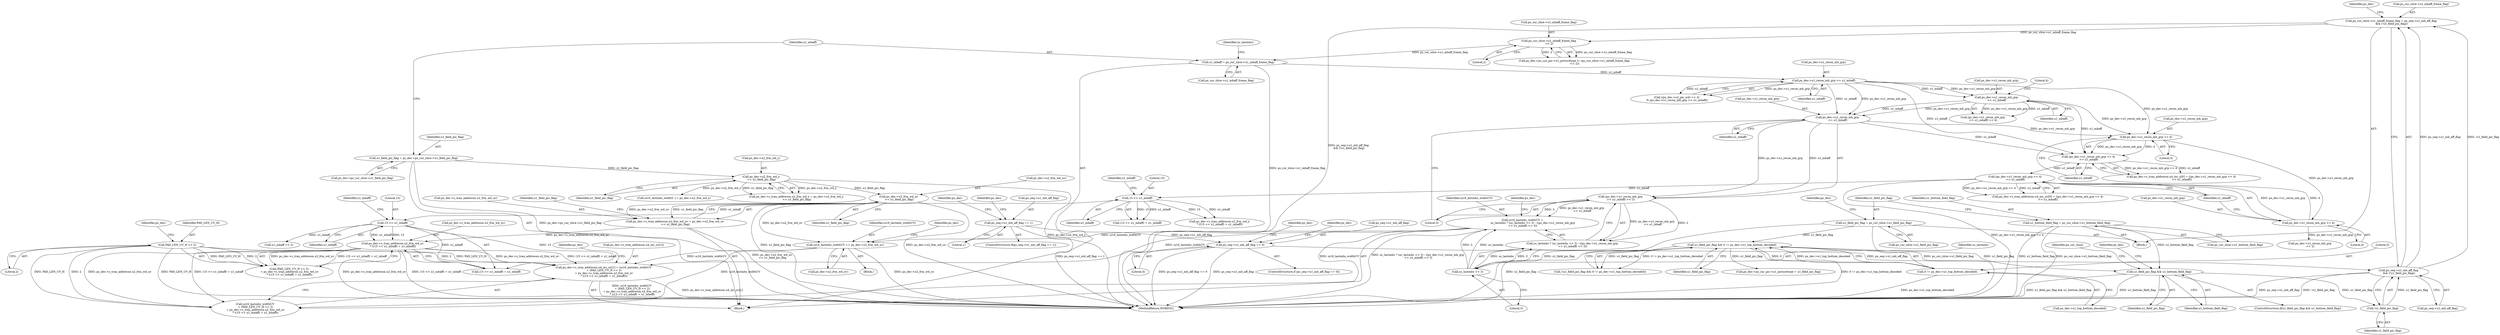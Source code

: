 digraph "0_Android_0b23c81c3dd9ec38f7e6806a3955fed1925541a0_3@integer" {
"1001919" [label="(Call,ps_dec->s_tran_addrecon.u4_inc_uv[1] = (ui16_lastmbs_widthUV\n + (PAD_LEN_UV_H << 2)\n + ps_dec->s_tran_addrecon.u2_frm_wd_uv\n * ((15 << u1_mbaff) + u1_mbaff)))"];
"1001859" [label="(Call,ui16_lastmbs_widthUV += ps_dec->u2_frm_wd_uv)"];
"1001846" [label="(Call,ps_dec->u2_frm_wd_uv\n << u1_field_pic_flag)"];
"1001835" [label="(Call,ps_dec->u2_frm_wd_y\n << u1_field_pic_flag)"];
"1001739" [label="(Call,u1_field_pic_flag = ps_dec->ps_cur_slice->u1_field_pic_flag)"];
"1001782" [label="(Call,ui16_lastmbs_widthUV =\n                        uc_lastmbs ? (uc_lastmbs << 3) : ((ps_dec->u1_recon_mb_grp\n >> u1_mbaff) << 3))"];
"1001786" [label="(Call,uc_lastmbs << 3)"];
"1001789" [label="(Call,(ps_dec->u1_recon_mb_grp\n >> u1_mbaff) << 3)"];
"1001790" [label="(Call,ps_dec->u1_recon_mb_grp\n >> u1_mbaff)"];
"1001761" [label="(Call,ps_dec->u1_recon_mb_grp >> u1_mbaff)"];
"1001747" [label="(Call,u1_mbaff = ps_cur_slice->u1_mbaff_frame_flag)"];
"1001364" [label="(Call,ps_cur_slice->u1_mbaff_frame_flag\n << 2)"];
"1001348" [label="(Call,ps_cur_slice->u1_mbaff_frame_flag = ps_seq->u1_mb_aff_flag\n && (!u1_field_pic_flag))"];
"1001352" [label="(Call,ps_seq->u1_mb_aff_flag\n && (!u1_field_pic_flag))"];
"1000312" [label="(Call,ps_seq->u1_mb_aff_flag == 0)"];
"1000284" [label="(Call,ps_seq->u1_mb_aff_flag == 1)"];
"1001356" [label="(Call,!u1_field_pic_flag)"];
"1001245" [label="(Call,u1_field_pic_flag && u1_bottom_field_flag)"];
"1000814" [label="(Call,u1_field_pic_flag && 0 != ps_dec->u1_top_bottom_decoded)"];
"1000181" [label="(Call,u1_field_pic_flag = ps_cur_slice->u1_field_pic_flag)"];
"1000816" [label="(Call,0 != ps_dec->u1_top_bottom_decoded)"];
"1000175" [label="(Call,u1_bottom_field_flag = ps_cur_slice->u1_bottom_field_flag)"];
"1001775" [label="(Call,ps_dec->u1_recon_mb_grp\n >> u1_mbaff)"];
"1001930" [label="(Call,PAD_LEN_UV_H << 2)"];
"1001933" [label="(Call,ps_dec->s_tran_addrecon.u2_frm_wd_uv\n * ((15 << u1_mbaff) + u1_mbaff))"];
"1001840" [label="(Call,ps_dec->s_tran_addrecon.u2_frm_wd_uv = ps_dec->u2_frm_wd_uv\n << u1_field_pic_flag)"];
"1001940" [label="(Call,15 << u1_mbaff)"];
"1001915" [label="(Call,15 << u1_mbaff)"];
"1001887" [label="(Call,(ps_dec->u1_recon_mb_grp << 4)\n >> u1_mbaff)"];
"1001888" [label="(Call,ps_dec->u1_recon_mb_grp << 4)"];
"1001873" [label="(Call,ps_dec->u1_recon_mb_grp << 4)"];
"1001872" [label="(Call,(ps_dec->u1_recon_mb_grp << 4)\n >> u1_mbaff)"];
"1001861" [label="(Call,ps_dec->u2_frm_wd_uv)"];
"1001892" [label="(Literal,4)"];
"1001739" [label="(Call,u1_field_pic_flag = ps_dec->ps_cur_slice->u1_field_pic_flag)"];
"1001960" [label="(Call,u1_mbaff << 2)"];
"1000191" [label="(Identifier,ps_dec)"];
"1000816" [label="(Call,0 != ps_dec->u1_top_bottom_decoded)"];
"1000320" [label="(Identifier,ps_dec)"];
"1001873" [label="(Call,ps_dec->u1_recon_mb_grp << 4)"];
"1001852" [label="(Identifier,u1_field_pic_flag)"];
"1000176" [label="(Identifier,u1_bottom_field_flag)"];
"1001794" [label="(Identifier,u1_mbaff)"];
"1001348" [label="(Call,ps_cur_slice->u1_mbaff_frame_flag = ps_seq->u1_mb_aff_flag\n && (!u1_field_pic_flag))"];
"1001953" [label="(Call,ps_dec->u1_recon_mb_grp\n << 2)"];
"1001783" [label="(Identifier,ui16_lastmbs_widthUV)"];
"1001940" [label="(Call,15 << u1_mbaff)"];
"1001916" [label="(Literal,15)"];
"1001761" [label="(Call,ps_dec->u1_recon_mb_grp >> u1_mbaff)"];
"1001747" [label="(Call,u1_mbaff = ps_cur_slice->u1_mbaff_frame_flag)"];
"1001358" [label="(Call,ps_dec->ps_cur_pic->u1_picturetype |= (ps_cur_slice->u1_mbaff_frame_flag\n << 2))"];
"1000818" [label="(Call,ps_dec->u1_top_bottom_decoded)"];
"1001788" [label="(Literal,3)"];
"1000292" [label="(Identifier,ps_dec)"];
"1001887" [label="(Call,(ps_dec->u1_recon_mb_grp << 4)\n >> u1_mbaff)"];
"1001840" [label="(Call,ps_dec->s_tran_addrecon.u2_frm_wd_uv = ps_dec->u2_frm_wd_uv\n << u1_field_pic_flag)"];
"1000312" [label="(Call,ps_seq->u1_mb_aff_flag == 0)"];
"1001789" [label="(Call,(ps_dec->u1_recon_mb_grp\n >> u1_mbaff) << 3)"];
"1001933" [label="(Call,ps_dec->s_tran_addrecon.u2_frm_wd_uv\n * ((15 << u1_mbaff) + u1_mbaff))"];
"1001860" [label="(Identifier,ui16_lastmbs_widthUV)"];
"1001350" [label="(Identifier,ps_cur_slice)"];
"1001889" [label="(Call,ps_dec->u1_recon_mb_grp)"];
"1000183" [label="(Call,ps_cur_slice->u1_field_pic_flag)"];
"1001754" [label="(Identifier,uc_lastmbs)"];
"1001853" [label="(Block,)"];
"1000817" [label="(Literal,0)"];
"1001893" [label="(Identifier,u1_mbaff)"];
"1001847" [label="(Call,ps_dec->u2_frm_wd_uv)"];
"1001877" [label="(Literal,4)"];
"1001850" [label="(Identifier,u1_field_pic_flag)"];
"1001854" [label="(Call,ui16_lastmbs_widthY += ps_dec->u2_frm_wd_y)"];
"1001868" [label="(Identifier,ps_dec)"];
"1001782" [label="(Call,ui16_lastmbs_widthUV =\n                        uc_lastmbs ? (uc_lastmbs << 3) : ((ps_dec->u1_recon_mb_grp\n >> u1_mbaff) << 3))"];
"1001786" [label="(Call,uc_lastmbs << 3)"];
"1000288" [label="(Literal,1)"];
"1000814" [label="(Call,u1_field_pic_flag && 0 != ps_dec->u1_top_bottom_decoded)"];
"1001755" [label="(Call,((ps_dec->u2_pic_wd) >> 4)\n % (ps_dec->u1_recon_mb_grp >> u1_mbaff))"];
"1001787" [label="(Identifier,uc_lastmbs)"];
"1001765" [label="(Identifier,u1_mbaff)"];
"1000177" [label="(Call,ps_cur_slice->u1_bottom_field_flag)"];
"1001931" [label="(Identifier,PAD_LEN_UV_H)"];
"1001939" [label="(Call,(15 << u1_mbaff) + u1_mbaff)"];
"1001941" [label="(Literal,15)"];
"1000283" [label="(ControlStructure,if(ps_seq->u1_mb_aff_flag == 1))"];
"1001934" [label="(Call,ps_dec->s_tran_addrecon.u2_frm_wd_uv)"];
"1001942" [label="(Identifier,u1_mbaff)"];
"1000182" [label="(Identifier,u1_field_pic_flag)"];
"1001774" [label="(Call,(ps_dec->u1_recon_mb_grp\n >> u1_mbaff) << 4)"];
"1001927" [label="(Call,ui16_lastmbs_widthUV\n + (PAD_LEN_UV_H << 2)\n + ps_dec->s_tran_addrecon.u2_frm_wd_uv\n * ((15 << u1_mbaff) + u1_mbaff))"];
"1000141" [label="(Block,)"];
"1001915" [label="(Call,15 << u1_mbaff)"];
"1001784" [label="(Call,uc_lastmbs ? (uc_lastmbs << 3) : ((ps_dec->u1_recon_mb_grp\n >> u1_mbaff) << 3))"];
"1000284" [label="(Call,ps_seq->u1_mb_aff_flag == 1)"];
"1000313" [label="(Call,ps_seq->u1_mb_aff_flag)"];
"1001749" [label="(Call,ps_cur_slice->u1_mbaff_frame_flag)"];
"1001737" [label="(Block,)"];
"1001246" [label="(Identifier,u1_field_pic_flag)"];
"1001775" [label="(Call,ps_dec->u1_recon_mb_grp\n >> u1_mbaff)"];
"1001874" [label="(Call,ps_dec->u1_recon_mb_grp)"];
"1001918" [label="(Identifier,u1_mbaff)"];
"1001920" [label="(Call,ps_dec->s_tran_addrecon.u4_inc_uv[1])"];
"1001255" [label="(Identifier,ps_dec)"];
"1001888" [label="(Call,ps_dec->u1_recon_mb_grp << 4)"];
"1001846" [label="(Call,ps_dec->u2_frm_wd_uv\n << u1_field_pic_flag)"];
"1001364" [label="(Call,ps_cur_slice->u1_mbaff_frame_flag\n << 2)"];
"1001368" [label="(Literal,2)"];
"1000311" [label="(ControlStructure,if (ps_seq->u1_mb_aff_flag == 0))"];
"1001943" [label="(Identifier,u1_mbaff)"];
"1001779" [label="(Identifier,u1_mbaff)"];
"1001780" [label="(Literal,4)"];
"1002159" [label="(MethodReturn,WORD32)"];
"1000181" [label="(Call,u1_field_pic_flag = ps_cur_slice->u1_field_pic_flag)"];
"1001790" [label="(Call,ps_dec->u1_recon_mb_grp\n >> u1_mbaff)"];
"1001936" [label="(Identifier,ps_dec)"];
"1001829" [label="(Call,ps_dec->s_tran_addrecon.u2_frm_wd_y = ps_dec->u2_frm_wd_y\n << u1_field_pic_flag)"];
"1001740" [label="(Identifier,u1_field_pic_flag)"];
"1001352" [label="(Call,ps_seq->u1_mb_aff_flag\n && (!u1_field_pic_flag))"];
"1001356" [label="(Call,!u1_field_pic_flag)"];
"1001864" [label="(Call,ps_dec->s_tran_addrecon.u4_inc_y[0] = ((ps_dec->u1_recon_mb_grp << 4)\n >> u1_mbaff))"];
"1001836" [label="(Call,ps_dec->u2_frm_wd_y)"];
"1001878" [label="(Identifier,u1_mbaff)"];
"1000325" [label="(Identifier,ps_dec)"];
"1001917" [label="(Identifier,u1_mbaff)"];
"1001247" [label="(Identifier,u1_bottom_field_flag)"];
"1001748" [label="(Identifier,u1_mbaff)"];
"1001361" [label="(Identifier,ps_dec)"];
"1001245" [label="(Call,u1_field_pic_flag && u1_bottom_field_flag)"];
"1001945" [label="(Identifier,ps_dec)"];
"1001741" [label="(Call,ps_dec->ps_cur_slice->u1_field_pic_flag)"];
"1001357" [label="(Identifier,u1_field_pic_flag)"];
"1001914" [label="(Call,(15 << u1_mbaff) + u1_mbaff)"];
"1001799" [label="(Identifier,ps_dec)"];
"1001841" [label="(Call,ps_dec->s_tran_addrecon.u2_frm_wd_uv)"];
"1001879" [label="(Call,ps_dec->s_tran_addrecon.u4_inc_uv[0] = ((ps_dec->u1_recon_mb_grp << 4)\n >> u1_mbaff))"];
"1001908" [label="(Call,ps_dec->s_tran_addrecon.u2_frm_wd_y\n * ((15 << u1_mbaff) + u1_mbaff))"];
"1001919" [label="(Call,ps_dec->s_tran_addrecon.u4_inc_uv[1] = (ui16_lastmbs_widthUV\n + (PAD_LEN_UV_H << 2)\n + ps_dec->s_tran_addrecon.u2_frm_wd_uv\n * ((15 << u1_mbaff) + u1_mbaff)))"];
"1001839" [label="(Identifier,u1_field_pic_flag)"];
"1001154" [label="(Call,ps_dec->ps_cur_pic->u1_picturetype = u1_field_pic_flag)"];
"1001930" [label="(Call,PAD_LEN_UV_H << 2)"];
"1000175" [label="(Call,u1_bottom_field_flag = ps_cur_slice->u1_bottom_field_flag)"];
"1000813" [label="(Call,!(u1_field_pic_flag && 0 != ps_dec->u1_top_bottom_decoded))"];
"1001835" [label="(Call,ps_dec->u2_frm_wd_y\n << u1_field_pic_flag)"];
"1001365" [label="(Call,ps_cur_slice->u1_mbaff_frame_flag)"];
"1000815" [label="(Identifier,u1_field_pic_flag)"];
"1001932" [label="(Literal,2)"];
"1001795" [label="(Literal,3)"];
"1001776" [label="(Call,ps_dec->u1_recon_mb_grp)"];
"1001762" [label="(Call,ps_dec->u1_recon_mb_grp)"];
"1001353" [label="(Call,ps_seq->u1_mb_aff_flag)"];
"1000308" [label="(Identifier,ps_dec)"];
"1001859" [label="(Call,ui16_lastmbs_widthUV += ps_dec->u2_frm_wd_uv)"];
"1000316" [label="(Literal,0)"];
"1000285" [label="(Call,ps_seq->u1_mb_aff_flag)"];
"1001929" [label="(Call,(PAD_LEN_UV_H << 2)\n + ps_dec->s_tran_addrecon.u2_frm_wd_uv\n * ((15 << u1_mbaff) + u1_mbaff))"];
"1001791" [label="(Call,ps_dec->u1_recon_mb_grp)"];
"1001872" [label="(Call,(ps_dec->u1_recon_mb_grp << 4)\n >> u1_mbaff)"];
"1001349" [label="(Call,ps_cur_slice->u1_mbaff_frame_flag)"];
"1001244" [label="(ControlStructure,if(u1_field_pic_flag && u1_bottom_field_flag))"];
"1001919" -> "1001737"  [label="AST: "];
"1001919" -> "1001927"  [label="CFG: "];
"1001920" -> "1001919"  [label="AST: "];
"1001927" -> "1001919"  [label="AST: "];
"1001945" -> "1001919"  [label="CFG: "];
"1001919" -> "1002159"  [label="DDG: ps_dec->s_tran_addrecon.u4_inc_uv[1]"];
"1001919" -> "1002159"  [label="DDG: ui16_lastmbs_widthUV\n + (PAD_LEN_UV_H << 2)\n + ps_dec->s_tran_addrecon.u2_frm_wd_uv\n * ((15 << u1_mbaff) + u1_mbaff)"];
"1001859" -> "1001919"  [label="DDG: ui16_lastmbs_widthUV"];
"1001782" -> "1001919"  [label="DDG: ui16_lastmbs_widthUV"];
"1001930" -> "1001919"  [label="DDG: PAD_LEN_UV_H"];
"1001930" -> "1001919"  [label="DDG: 2"];
"1001933" -> "1001919"  [label="DDG: ps_dec->s_tran_addrecon.u2_frm_wd_uv"];
"1001933" -> "1001919"  [label="DDG: (15 << u1_mbaff) + u1_mbaff"];
"1001859" -> "1001853"  [label="AST: "];
"1001859" -> "1001861"  [label="CFG: "];
"1001860" -> "1001859"  [label="AST: "];
"1001861" -> "1001859"  [label="AST: "];
"1001868" -> "1001859"  [label="CFG: "];
"1001859" -> "1002159"  [label="DDG: ps_dec->u2_frm_wd_uv"];
"1001846" -> "1001859"  [label="DDG: ps_dec->u2_frm_wd_uv"];
"1001782" -> "1001859"  [label="DDG: ui16_lastmbs_widthUV"];
"1001859" -> "1001927"  [label="DDG: ui16_lastmbs_widthUV"];
"1001846" -> "1001840"  [label="AST: "];
"1001846" -> "1001850"  [label="CFG: "];
"1001847" -> "1001846"  [label="AST: "];
"1001850" -> "1001846"  [label="AST: "];
"1001840" -> "1001846"  [label="CFG: "];
"1001846" -> "1002159"  [label="DDG: u1_field_pic_flag"];
"1001846" -> "1002159"  [label="DDG: ps_dec->u2_frm_wd_uv"];
"1001846" -> "1001840"  [label="DDG: ps_dec->u2_frm_wd_uv"];
"1001846" -> "1001840"  [label="DDG: u1_field_pic_flag"];
"1001835" -> "1001846"  [label="DDG: u1_field_pic_flag"];
"1001835" -> "1001829"  [label="AST: "];
"1001835" -> "1001839"  [label="CFG: "];
"1001836" -> "1001835"  [label="AST: "];
"1001839" -> "1001835"  [label="AST: "];
"1001829" -> "1001835"  [label="CFG: "];
"1001835" -> "1002159"  [label="DDG: ps_dec->u2_frm_wd_y"];
"1001835" -> "1001829"  [label="DDG: ps_dec->u2_frm_wd_y"];
"1001835" -> "1001829"  [label="DDG: u1_field_pic_flag"];
"1001739" -> "1001835"  [label="DDG: u1_field_pic_flag"];
"1001835" -> "1001854"  [label="DDG: ps_dec->u2_frm_wd_y"];
"1001739" -> "1001737"  [label="AST: "];
"1001739" -> "1001741"  [label="CFG: "];
"1001740" -> "1001739"  [label="AST: "];
"1001741" -> "1001739"  [label="AST: "];
"1001748" -> "1001739"  [label="CFG: "];
"1001739" -> "1002159"  [label="DDG: ps_dec->ps_cur_slice->u1_field_pic_flag"];
"1001782" -> "1001737"  [label="AST: "];
"1001782" -> "1001784"  [label="CFG: "];
"1001783" -> "1001782"  [label="AST: "];
"1001784" -> "1001782"  [label="AST: "];
"1001799" -> "1001782"  [label="CFG: "];
"1001782" -> "1002159"  [label="DDG: uc_lastmbs ? (uc_lastmbs << 3) : ((ps_dec->u1_recon_mb_grp\n >> u1_mbaff) << 3)"];
"1001786" -> "1001782"  [label="DDG: uc_lastmbs"];
"1001786" -> "1001782"  [label="DDG: 3"];
"1001789" -> "1001782"  [label="DDG: ps_dec->u1_recon_mb_grp\n >> u1_mbaff"];
"1001789" -> "1001782"  [label="DDG: 3"];
"1001782" -> "1001927"  [label="DDG: ui16_lastmbs_widthUV"];
"1001786" -> "1001784"  [label="AST: "];
"1001786" -> "1001788"  [label="CFG: "];
"1001787" -> "1001786"  [label="AST: "];
"1001788" -> "1001786"  [label="AST: "];
"1001784" -> "1001786"  [label="CFG: "];
"1001786" -> "1001784"  [label="DDG: uc_lastmbs"];
"1001786" -> "1001784"  [label="DDG: 3"];
"1001789" -> "1001784"  [label="AST: "];
"1001789" -> "1001795"  [label="CFG: "];
"1001790" -> "1001789"  [label="AST: "];
"1001795" -> "1001789"  [label="AST: "];
"1001784" -> "1001789"  [label="CFG: "];
"1001789" -> "1001784"  [label="DDG: ps_dec->u1_recon_mb_grp\n >> u1_mbaff"];
"1001789" -> "1001784"  [label="DDG: 3"];
"1001790" -> "1001789"  [label="DDG: ps_dec->u1_recon_mb_grp"];
"1001790" -> "1001789"  [label="DDG: u1_mbaff"];
"1001790" -> "1001794"  [label="CFG: "];
"1001791" -> "1001790"  [label="AST: "];
"1001794" -> "1001790"  [label="AST: "];
"1001795" -> "1001790"  [label="CFG: "];
"1001761" -> "1001790"  [label="DDG: ps_dec->u1_recon_mb_grp"];
"1001761" -> "1001790"  [label="DDG: u1_mbaff"];
"1001775" -> "1001790"  [label="DDG: ps_dec->u1_recon_mb_grp"];
"1001775" -> "1001790"  [label="DDG: u1_mbaff"];
"1001790" -> "1001873"  [label="DDG: ps_dec->u1_recon_mb_grp"];
"1001790" -> "1001872"  [label="DDG: u1_mbaff"];
"1001761" -> "1001755"  [label="AST: "];
"1001761" -> "1001765"  [label="CFG: "];
"1001762" -> "1001761"  [label="AST: "];
"1001765" -> "1001761"  [label="AST: "];
"1001755" -> "1001761"  [label="CFG: "];
"1001761" -> "1001755"  [label="DDG: ps_dec->u1_recon_mb_grp"];
"1001761" -> "1001755"  [label="DDG: u1_mbaff"];
"1001747" -> "1001761"  [label="DDG: u1_mbaff"];
"1001761" -> "1001775"  [label="DDG: ps_dec->u1_recon_mb_grp"];
"1001761" -> "1001775"  [label="DDG: u1_mbaff"];
"1001761" -> "1001873"  [label="DDG: ps_dec->u1_recon_mb_grp"];
"1001761" -> "1001872"  [label="DDG: u1_mbaff"];
"1001747" -> "1001737"  [label="AST: "];
"1001747" -> "1001749"  [label="CFG: "];
"1001748" -> "1001747"  [label="AST: "];
"1001749" -> "1001747"  [label="AST: "];
"1001754" -> "1001747"  [label="CFG: "];
"1001747" -> "1002159"  [label="DDG: ps_cur_slice->u1_mbaff_frame_flag"];
"1001364" -> "1001747"  [label="DDG: ps_cur_slice->u1_mbaff_frame_flag"];
"1001364" -> "1001358"  [label="AST: "];
"1001364" -> "1001368"  [label="CFG: "];
"1001365" -> "1001364"  [label="AST: "];
"1001368" -> "1001364"  [label="AST: "];
"1001358" -> "1001364"  [label="CFG: "];
"1001364" -> "1001358"  [label="DDG: ps_cur_slice->u1_mbaff_frame_flag"];
"1001364" -> "1001358"  [label="DDG: 2"];
"1001348" -> "1001364"  [label="DDG: ps_cur_slice->u1_mbaff_frame_flag"];
"1001348" -> "1000141"  [label="AST: "];
"1001348" -> "1001352"  [label="CFG: "];
"1001349" -> "1001348"  [label="AST: "];
"1001352" -> "1001348"  [label="AST: "];
"1001361" -> "1001348"  [label="CFG: "];
"1001348" -> "1002159"  [label="DDG: ps_seq->u1_mb_aff_flag\n && (!u1_field_pic_flag)"];
"1001352" -> "1001348"  [label="DDG: ps_seq->u1_mb_aff_flag"];
"1001352" -> "1001348"  [label="DDG: !u1_field_pic_flag"];
"1001352" -> "1001353"  [label="CFG: "];
"1001352" -> "1001356"  [label="CFG: "];
"1001353" -> "1001352"  [label="AST: "];
"1001356" -> "1001352"  [label="AST: "];
"1001352" -> "1002159"  [label="DDG: ps_seq->u1_mb_aff_flag"];
"1001352" -> "1002159"  [label="DDG: !u1_field_pic_flag"];
"1000312" -> "1001352"  [label="DDG: ps_seq->u1_mb_aff_flag"];
"1001356" -> "1001352"  [label="DDG: u1_field_pic_flag"];
"1000312" -> "1000311"  [label="AST: "];
"1000312" -> "1000316"  [label="CFG: "];
"1000313" -> "1000312"  [label="AST: "];
"1000316" -> "1000312"  [label="AST: "];
"1000320" -> "1000312"  [label="CFG: "];
"1000325" -> "1000312"  [label="CFG: "];
"1000312" -> "1002159"  [label="DDG: ps_seq->u1_mb_aff_flag == 0"];
"1000312" -> "1002159"  [label="DDG: ps_seq->u1_mb_aff_flag"];
"1000284" -> "1000312"  [label="DDG: ps_seq->u1_mb_aff_flag"];
"1000284" -> "1000283"  [label="AST: "];
"1000284" -> "1000288"  [label="CFG: "];
"1000285" -> "1000284"  [label="AST: "];
"1000288" -> "1000284"  [label="AST: "];
"1000292" -> "1000284"  [label="CFG: "];
"1000308" -> "1000284"  [label="CFG: "];
"1000284" -> "1002159"  [label="DDG: ps_seq->u1_mb_aff_flag == 1"];
"1001356" -> "1001357"  [label="CFG: "];
"1001357" -> "1001356"  [label="AST: "];
"1001245" -> "1001356"  [label="DDG: u1_field_pic_flag"];
"1001245" -> "1001244"  [label="AST: "];
"1001245" -> "1001246"  [label="CFG: "];
"1001245" -> "1001247"  [label="CFG: "];
"1001246" -> "1001245"  [label="AST: "];
"1001247" -> "1001245"  [label="AST: "];
"1001255" -> "1001245"  [label="CFG: "];
"1001350" -> "1001245"  [label="CFG: "];
"1001245" -> "1002159"  [label="DDG: u1_bottom_field_flag"];
"1001245" -> "1002159"  [label="DDG: u1_field_pic_flag && u1_bottom_field_flag"];
"1000814" -> "1001245"  [label="DDG: u1_field_pic_flag"];
"1000175" -> "1001245"  [label="DDG: u1_bottom_field_flag"];
"1000814" -> "1000813"  [label="AST: "];
"1000814" -> "1000815"  [label="CFG: "];
"1000814" -> "1000816"  [label="CFG: "];
"1000815" -> "1000814"  [label="AST: "];
"1000816" -> "1000814"  [label="AST: "];
"1000813" -> "1000814"  [label="CFG: "];
"1000814" -> "1002159"  [label="DDG: 0 != ps_dec->u1_top_bottom_decoded"];
"1000814" -> "1002159"  [label="DDG: u1_field_pic_flag"];
"1000814" -> "1000813"  [label="DDG: u1_field_pic_flag"];
"1000814" -> "1000813"  [label="DDG: 0 != ps_dec->u1_top_bottom_decoded"];
"1000181" -> "1000814"  [label="DDG: u1_field_pic_flag"];
"1000816" -> "1000814"  [label="DDG: 0"];
"1000816" -> "1000814"  [label="DDG: ps_dec->u1_top_bottom_decoded"];
"1000814" -> "1001154"  [label="DDG: u1_field_pic_flag"];
"1000181" -> "1000141"  [label="AST: "];
"1000181" -> "1000183"  [label="CFG: "];
"1000182" -> "1000181"  [label="AST: "];
"1000183" -> "1000181"  [label="AST: "];
"1000191" -> "1000181"  [label="CFG: "];
"1000181" -> "1002159"  [label="DDG: u1_field_pic_flag"];
"1000181" -> "1002159"  [label="DDG: ps_cur_slice->u1_field_pic_flag"];
"1000816" -> "1000818"  [label="CFG: "];
"1000817" -> "1000816"  [label="AST: "];
"1000818" -> "1000816"  [label="AST: "];
"1000816" -> "1002159"  [label="DDG: ps_dec->u1_top_bottom_decoded"];
"1000175" -> "1000141"  [label="AST: "];
"1000175" -> "1000177"  [label="CFG: "];
"1000176" -> "1000175"  [label="AST: "];
"1000177" -> "1000175"  [label="AST: "];
"1000182" -> "1000175"  [label="CFG: "];
"1000175" -> "1002159"  [label="DDG: u1_bottom_field_flag"];
"1000175" -> "1002159"  [label="DDG: ps_cur_slice->u1_bottom_field_flag"];
"1001775" -> "1001774"  [label="AST: "];
"1001775" -> "1001779"  [label="CFG: "];
"1001776" -> "1001775"  [label="AST: "];
"1001779" -> "1001775"  [label="AST: "];
"1001780" -> "1001775"  [label="CFG: "];
"1001775" -> "1001774"  [label="DDG: ps_dec->u1_recon_mb_grp"];
"1001775" -> "1001774"  [label="DDG: u1_mbaff"];
"1001775" -> "1001873"  [label="DDG: ps_dec->u1_recon_mb_grp"];
"1001775" -> "1001872"  [label="DDG: u1_mbaff"];
"1001930" -> "1001929"  [label="AST: "];
"1001930" -> "1001932"  [label="CFG: "];
"1001931" -> "1001930"  [label="AST: "];
"1001932" -> "1001930"  [label="AST: "];
"1001936" -> "1001930"  [label="CFG: "];
"1001930" -> "1002159"  [label="DDG: PAD_LEN_UV_H"];
"1001930" -> "1001927"  [label="DDG: PAD_LEN_UV_H"];
"1001930" -> "1001927"  [label="DDG: 2"];
"1001930" -> "1001929"  [label="DDG: PAD_LEN_UV_H"];
"1001930" -> "1001929"  [label="DDG: 2"];
"1001933" -> "1001929"  [label="AST: "];
"1001933" -> "1001939"  [label="CFG: "];
"1001934" -> "1001933"  [label="AST: "];
"1001939" -> "1001933"  [label="AST: "];
"1001929" -> "1001933"  [label="CFG: "];
"1001933" -> "1002159"  [label="DDG: ps_dec->s_tran_addrecon.u2_frm_wd_uv"];
"1001933" -> "1002159"  [label="DDG: (15 << u1_mbaff) + u1_mbaff"];
"1001933" -> "1001927"  [label="DDG: ps_dec->s_tran_addrecon.u2_frm_wd_uv"];
"1001933" -> "1001927"  [label="DDG: (15 << u1_mbaff) + u1_mbaff"];
"1001933" -> "1001929"  [label="DDG: ps_dec->s_tran_addrecon.u2_frm_wd_uv"];
"1001933" -> "1001929"  [label="DDG: (15 << u1_mbaff) + u1_mbaff"];
"1001840" -> "1001933"  [label="DDG: ps_dec->s_tran_addrecon.u2_frm_wd_uv"];
"1001940" -> "1001933"  [label="DDG: 15"];
"1001940" -> "1001933"  [label="DDG: u1_mbaff"];
"1001840" -> "1001737"  [label="AST: "];
"1001841" -> "1001840"  [label="AST: "];
"1001852" -> "1001840"  [label="CFG: "];
"1001840" -> "1002159"  [label="DDG: ps_dec->u2_frm_wd_uv\n << u1_field_pic_flag"];
"1001940" -> "1001939"  [label="AST: "];
"1001940" -> "1001942"  [label="CFG: "];
"1001941" -> "1001940"  [label="AST: "];
"1001942" -> "1001940"  [label="AST: "];
"1001943" -> "1001940"  [label="CFG: "];
"1001940" -> "1001939"  [label="DDG: 15"];
"1001940" -> "1001939"  [label="DDG: u1_mbaff"];
"1001915" -> "1001940"  [label="DDG: u1_mbaff"];
"1001940" -> "1001960"  [label="DDG: u1_mbaff"];
"1001915" -> "1001914"  [label="AST: "];
"1001915" -> "1001917"  [label="CFG: "];
"1001916" -> "1001915"  [label="AST: "];
"1001917" -> "1001915"  [label="AST: "];
"1001918" -> "1001915"  [label="CFG: "];
"1001915" -> "1001908"  [label="DDG: 15"];
"1001915" -> "1001908"  [label="DDG: u1_mbaff"];
"1001915" -> "1001914"  [label="DDG: 15"];
"1001915" -> "1001914"  [label="DDG: u1_mbaff"];
"1001887" -> "1001915"  [label="DDG: u1_mbaff"];
"1001887" -> "1001879"  [label="AST: "];
"1001887" -> "1001893"  [label="CFG: "];
"1001888" -> "1001887"  [label="AST: "];
"1001893" -> "1001887"  [label="AST: "];
"1001879" -> "1001887"  [label="CFG: "];
"1001887" -> "1002159"  [label="DDG: ps_dec->u1_recon_mb_grp << 4"];
"1001887" -> "1001879"  [label="DDG: ps_dec->u1_recon_mb_grp << 4"];
"1001887" -> "1001879"  [label="DDG: u1_mbaff"];
"1001888" -> "1001887"  [label="DDG: ps_dec->u1_recon_mb_grp"];
"1001888" -> "1001887"  [label="DDG: 4"];
"1001872" -> "1001887"  [label="DDG: u1_mbaff"];
"1001888" -> "1001892"  [label="CFG: "];
"1001889" -> "1001888"  [label="AST: "];
"1001892" -> "1001888"  [label="AST: "];
"1001893" -> "1001888"  [label="CFG: "];
"1001873" -> "1001888"  [label="DDG: ps_dec->u1_recon_mb_grp"];
"1001888" -> "1001953"  [label="DDG: ps_dec->u1_recon_mb_grp"];
"1001873" -> "1001872"  [label="AST: "];
"1001873" -> "1001877"  [label="CFG: "];
"1001874" -> "1001873"  [label="AST: "];
"1001877" -> "1001873"  [label="AST: "];
"1001878" -> "1001873"  [label="CFG: "];
"1001873" -> "1001872"  [label="DDG: ps_dec->u1_recon_mb_grp"];
"1001873" -> "1001872"  [label="DDG: 4"];
"1001872" -> "1001864"  [label="AST: "];
"1001872" -> "1001878"  [label="CFG: "];
"1001878" -> "1001872"  [label="AST: "];
"1001864" -> "1001872"  [label="CFG: "];
"1001872" -> "1001864"  [label="DDG: ps_dec->u1_recon_mb_grp << 4"];
"1001872" -> "1001864"  [label="DDG: u1_mbaff"];
}
